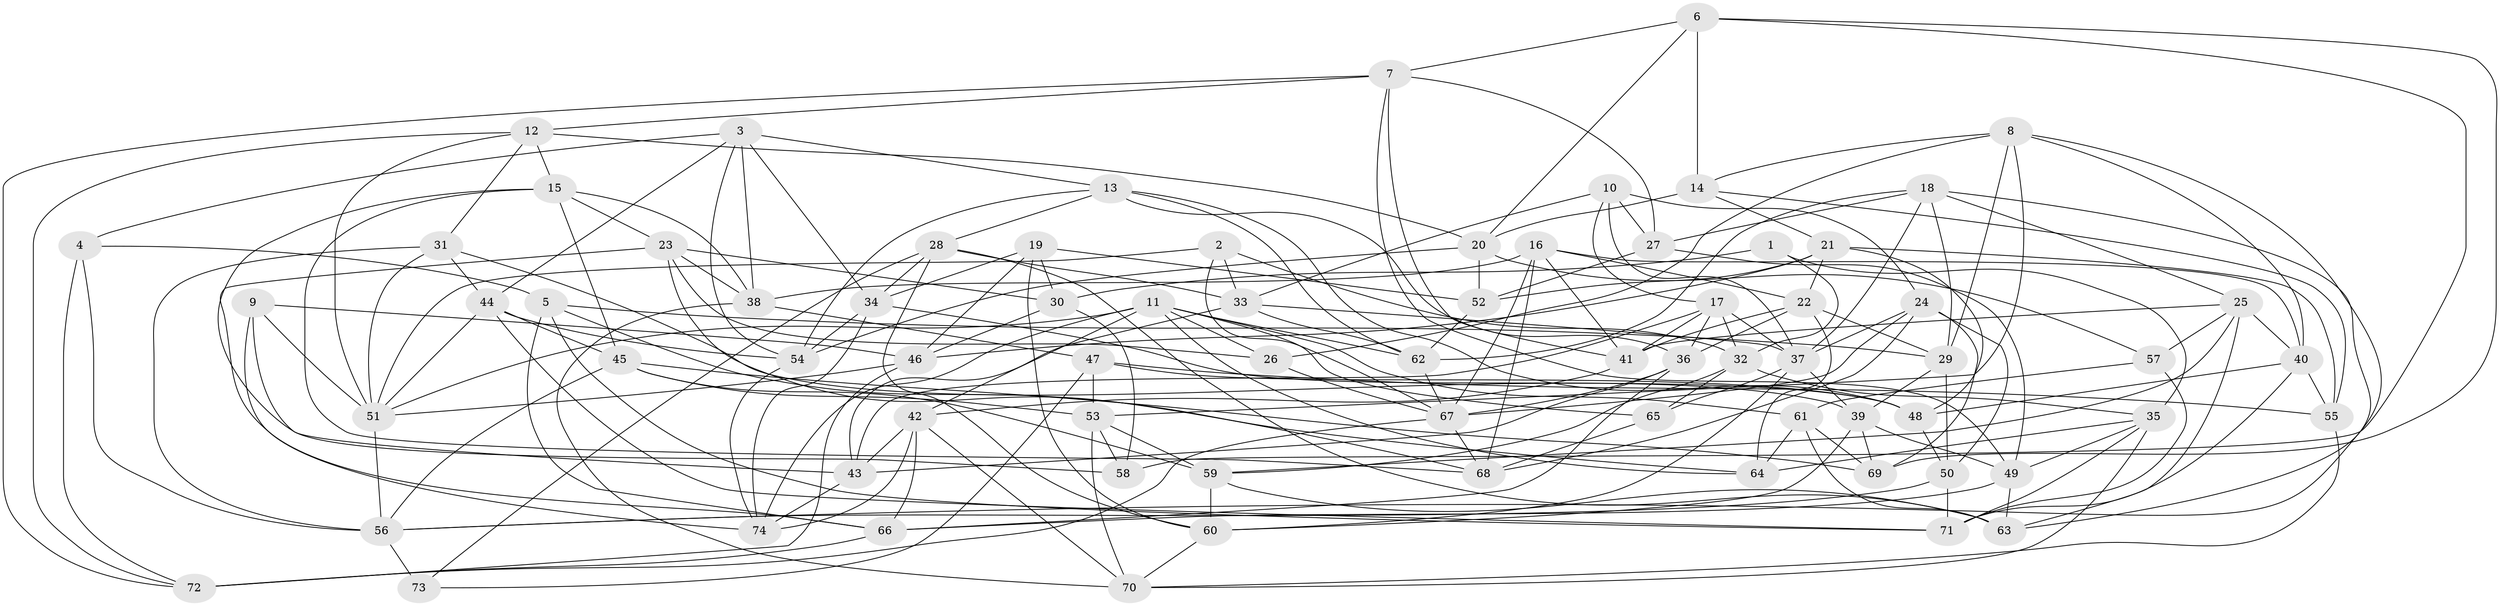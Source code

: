 // original degree distribution, {4: 1.0}
// Generated by graph-tools (version 1.1) at 2025/03/03/09/25 03:03:01]
// undirected, 74 vertices, 209 edges
graph export_dot {
graph [start="1"]
  node [color=gray90,style=filled];
  1;
  2;
  3;
  4;
  5;
  6;
  7;
  8;
  9;
  10;
  11;
  12;
  13;
  14;
  15;
  16;
  17;
  18;
  19;
  20;
  21;
  22;
  23;
  24;
  25;
  26;
  27;
  28;
  29;
  30;
  31;
  32;
  33;
  34;
  35;
  36;
  37;
  38;
  39;
  40;
  41;
  42;
  43;
  44;
  45;
  46;
  47;
  48;
  49;
  50;
  51;
  52;
  53;
  54;
  55;
  56;
  57;
  58;
  59;
  60;
  61;
  62;
  63;
  64;
  65;
  66;
  67;
  68;
  69;
  70;
  71;
  72;
  73;
  74;
  1 -- 30 [weight=2.0];
  1 -- 32 [weight=1.0];
  1 -- 35 [weight=1.0];
  2 -- 32 [weight=1.0];
  2 -- 33 [weight=1.0];
  2 -- 51 [weight=1.0];
  2 -- 67 [weight=1.0];
  3 -- 4 [weight=1.0];
  3 -- 13 [weight=1.0];
  3 -- 34 [weight=1.0];
  3 -- 38 [weight=1.0];
  3 -- 44 [weight=1.0];
  3 -- 54 [weight=1.0];
  4 -- 5 [weight=1.0];
  4 -- 56 [weight=1.0];
  4 -- 72 [weight=1.0];
  5 -- 29 [weight=1.0];
  5 -- 64 [weight=2.0];
  5 -- 66 [weight=1.0];
  5 -- 71 [weight=1.0];
  6 -- 7 [weight=1.0];
  6 -- 14 [weight=2.0];
  6 -- 20 [weight=1.0];
  6 -- 58 [weight=1.0];
  6 -- 69 [weight=1.0];
  7 -- 12 [weight=1.0];
  7 -- 27 [weight=1.0];
  7 -- 41 [weight=1.0];
  7 -- 49 [weight=1.0];
  7 -- 72 [weight=1.0];
  8 -- 14 [weight=1.0];
  8 -- 26 [weight=1.0];
  8 -- 29 [weight=1.0];
  8 -- 40 [weight=1.0];
  8 -- 53 [weight=1.0];
  8 -- 56 [weight=1.0];
  9 -- 43 [weight=1.0];
  9 -- 46 [weight=1.0];
  9 -- 51 [weight=1.0];
  9 -- 74 [weight=1.0];
  10 -- 17 [weight=1.0];
  10 -- 24 [weight=1.0];
  10 -- 27 [weight=2.0];
  10 -- 33 [weight=1.0];
  10 -- 37 [weight=1.0];
  11 -- 26 [weight=1.0];
  11 -- 42 [weight=1.0];
  11 -- 51 [weight=1.0];
  11 -- 61 [weight=1.0];
  11 -- 62 [weight=1.0];
  11 -- 64 [weight=1.0];
  11 -- 65 [weight=1.0];
  11 -- 74 [weight=1.0];
  12 -- 15 [weight=1.0];
  12 -- 20 [weight=1.0];
  12 -- 31 [weight=1.0];
  12 -- 51 [weight=1.0];
  12 -- 72 [weight=1.0];
  13 -- 28 [weight=1.0];
  13 -- 36 [weight=1.0];
  13 -- 48 [weight=1.0];
  13 -- 54 [weight=1.0];
  13 -- 62 [weight=1.0];
  14 -- 20 [weight=1.0];
  14 -- 21 [weight=1.0];
  14 -- 55 [weight=1.0];
  15 -- 23 [weight=1.0];
  15 -- 38 [weight=1.0];
  15 -- 45 [weight=1.0];
  15 -- 58 [weight=1.0];
  15 -- 68 [weight=1.0];
  16 -- 22 [weight=1.0];
  16 -- 38 [weight=1.0];
  16 -- 40 [weight=1.0];
  16 -- 41 [weight=1.0];
  16 -- 67 [weight=1.0];
  16 -- 68 [weight=1.0];
  17 -- 32 [weight=1.0];
  17 -- 36 [weight=1.0];
  17 -- 37 [weight=1.0];
  17 -- 41 [weight=1.0];
  17 -- 43 [weight=1.0];
  18 -- 25 [weight=1.0];
  18 -- 27 [weight=1.0];
  18 -- 29 [weight=1.0];
  18 -- 37 [weight=1.0];
  18 -- 62 [weight=1.0];
  18 -- 63 [weight=1.0];
  19 -- 30 [weight=1.0];
  19 -- 34 [weight=1.0];
  19 -- 46 [weight=1.0];
  19 -- 52 [weight=2.0];
  19 -- 60 [weight=1.0];
  20 -- 52 [weight=1.0];
  20 -- 54 [weight=1.0];
  20 -- 57 [weight=1.0];
  21 -- 22 [weight=1.0];
  21 -- 46 [weight=1.0];
  21 -- 48 [weight=1.0];
  21 -- 52 [weight=1.0];
  21 -- 55 [weight=1.0];
  22 -- 29 [weight=1.0];
  22 -- 36 [weight=1.0];
  22 -- 41 [weight=1.0];
  22 -- 64 [weight=1.0];
  23 -- 26 [weight=1.0];
  23 -- 30 [weight=1.0];
  23 -- 38 [weight=1.0];
  23 -- 66 [weight=1.0];
  23 -- 68 [weight=1.0];
  24 -- 37 [weight=1.0];
  24 -- 50 [weight=1.0];
  24 -- 67 [weight=1.0];
  24 -- 68 [weight=1.0];
  24 -- 69 [weight=1.0];
  25 -- 40 [weight=1.0];
  25 -- 41 [weight=1.0];
  25 -- 57 [weight=1.0];
  25 -- 59 [weight=1.0];
  25 -- 63 [weight=1.0];
  26 -- 67 [weight=1.0];
  27 -- 49 [weight=1.0];
  27 -- 52 [weight=1.0];
  28 -- 33 [weight=1.0];
  28 -- 34 [weight=1.0];
  28 -- 60 [weight=1.0];
  28 -- 63 [weight=1.0];
  28 -- 73 [weight=1.0];
  29 -- 39 [weight=1.0];
  29 -- 50 [weight=1.0];
  30 -- 46 [weight=1.0];
  30 -- 58 [weight=1.0];
  31 -- 39 [weight=1.0];
  31 -- 44 [weight=1.0];
  31 -- 51 [weight=1.0];
  31 -- 56 [weight=2.0];
  32 -- 35 [weight=1.0];
  32 -- 59 [weight=1.0];
  32 -- 65 [weight=1.0];
  33 -- 37 [weight=1.0];
  33 -- 43 [weight=1.0];
  33 -- 62 [weight=1.0];
  34 -- 48 [weight=1.0];
  34 -- 54 [weight=1.0];
  34 -- 74 [weight=1.0];
  35 -- 49 [weight=1.0];
  35 -- 64 [weight=1.0];
  35 -- 70 [weight=1.0];
  35 -- 71 [weight=1.0];
  36 -- 43 [weight=1.0];
  36 -- 66 [weight=1.0];
  36 -- 67 [weight=1.0];
  37 -- 39 [weight=1.0];
  37 -- 60 [weight=1.0];
  37 -- 65 [weight=1.0];
  38 -- 47 [weight=1.0];
  38 -- 70 [weight=1.0];
  39 -- 49 [weight=1.0];
  39 -- 60 [weight=1.0];
  39 -- 69 [weight=1.0];
  40 -- 48 [weight=1.0];
  40 -- 55 [weight=1.0];
  40 -- 71 [weight=1.0];
  41 -- 42 [weight=1.0];
  42 -- 43 [weight=1.0];
  42 -- 66 [weight=1.0];
  42 -- 70 [weight=1.0];
  42 -- 74 [weight=1.0];
  43 -- 74 [weight=1.0];
  44 -- 45 [weight=1.0];
  44 -- 51 [weight=1.0];
  44 -- 54 [weight=1.0];
  44 -- 71 [weight=1.0];
  45 -- 53 [weight=1.0];
  45 -- 56 [weight=1.0];
  45 -- 59 [weight=1.0];
  45 -- 69 [weight=1.0];
  46 -- 51 [weight=1.0];
  46 -- 72 [weight=1.0];
  47 -- 48 [weight=1.0];
  47 -- 53 [weight=1.0];
  47 -- 55 [weight=2.0];
  47 -- 73 [weight=1.0];
  48 -- 50 [weight=1.0];
  49 -- 63 [weight=1.0];
  49 -- 66 [weight=1.0];
  50 -- 56 [weight=2.0];
  50 -- 71 [weight=1.0];
  51 -- 56 [weight=1.0];
  52 -- 62 [weight=1.0];
  53 -- 58 [weight=1.0];
  53 -- 59 [weight=1.0];
  53 -- 70 [weight=1.0];
  54 -- 74 [weight=1.0];
  55 -- 70 [weight=1.0];
  56 -- 73 [weight=2.0];
  57 -- 61 [weight=1.0];
  57 -- 71 [weight=1.0];
  59 -- 60 [weight=1.0];
  59 -- 63 [weight=1.0];
  60 -- 70 [weight=1.0];
  61 -- 63 [weight=1.0];
  61 -- 64 [weight=1.0];
  61 -- 69 [weight=2.0];
  62 -- 67 [weight=1.0];
  65 -- 68 [weight=1.0];
  66 -- 72 [weight=1.0];
  67 -- 68 [weight=1.0];
  67 -- 72 [weight=1.0];
}
